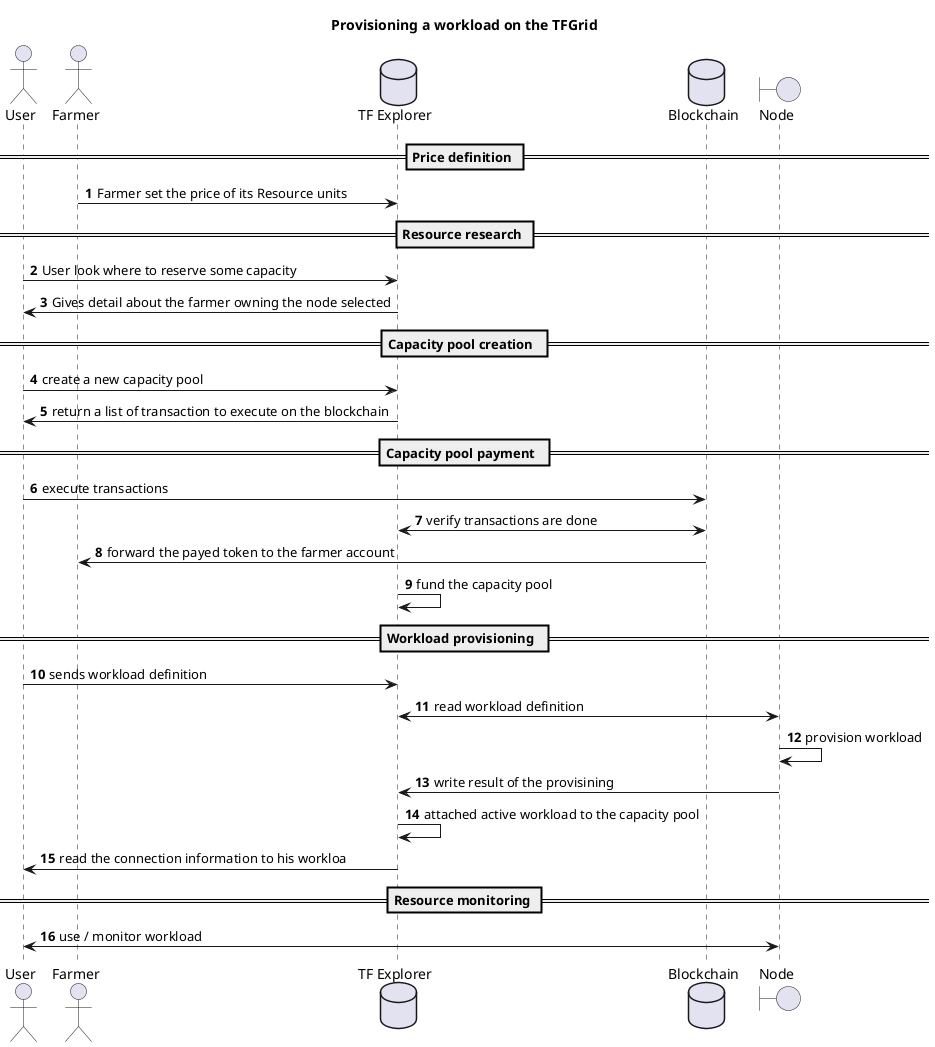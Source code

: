 @startuml
title Provisioning a workload on the TFGrid

autonumber
actor "User" as user
actor "Farmer" as farmer
database "TF Explorer" as explorer
database Blockchain as blockchain
boundary Node as node

== Price definition ==
farmer -> explorer: Farmer set the price of its Resource units
== Resource research ==
user -> explorer: User look where to reserve some capacity
user <- explorer: Gives detail about the farmer owning the node selected
== Capacity pool creation  ==
user -> explorer: create a new capacity pool
explorer -> user: return a list of transaction to execute on the blockchain
== Capacity pool payment  ==
user -> blockchain: execute transactions
explorer <-> blockchain: verify transactions are done
blockchain -> farmer: forward the payed token to the farmer account
explorer -> explorer: fund the capacity pool
== Workload provisioning  ==
user -> explorer: sends workload definition
node <-> explorer: read workload definition
node -> node: provision workload
node -> explorer: write result of the provisining
explorer -> explorer: attached active workload to the capacity pool
user <- explorer: read the connection information to his workloa
== Resource monitoring ==
user <-> node: use / monitor workload
@enduml